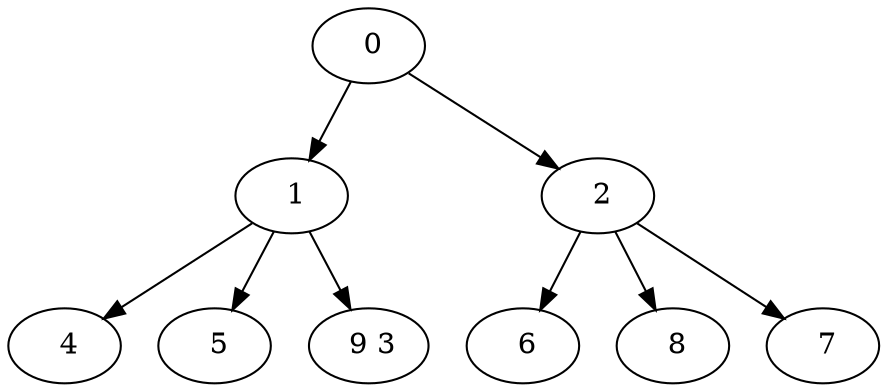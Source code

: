 digraph mytree {
" 0" -> " 1";
" 0" -> " 2";
" 1" -> " 4";
" 1" -> " 5";
" 1" -> " 9 3";
" 2" -> " 6";
" 2" -> " 8";
" 2" -> " 7";
" 4";
" 5";
" 9 3";
" 6";
" 8";
" 7";
}
